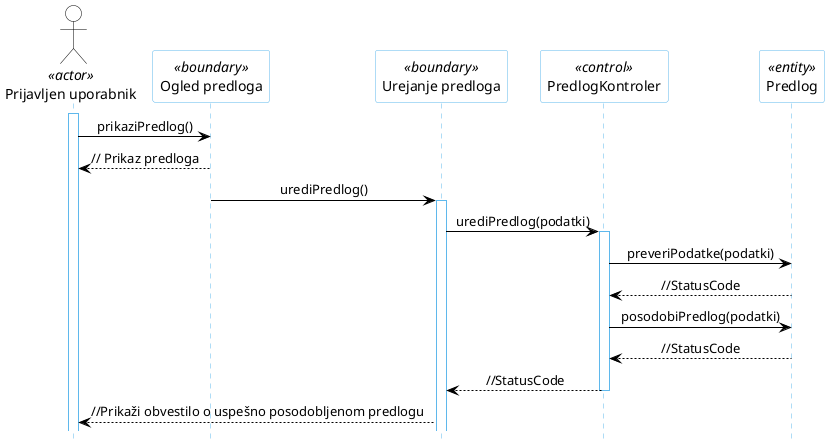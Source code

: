 @startuml
hide footbox

skinparam backgroundcolor transparent
skinparam defaultTextAlignment center
skinparam actorBorderColor black
skinparam actorBackgroundColor white
skinparam arrowColor black  
skinparam sequenceLifeLineBorderColor #5FB8EC
skinparam sequenceParticipantBorderColor #5FB8EC
skinparam sequenceParticipantBackgroundColor white

actor "Prijavljen uporabnik" as U1 <<actor>>

participant "Ogled predloga" as R6 <<boundary>>
participant "Urejanje predloga" as R5 <<boundary>>
participant "PredlogKontroler" as R2 <<control>>
participant "Predlog" as R4 <<entity>>

activate U1
U1 -> R6: prikaziPredlog()
R6 --> U1: // Prikaz predloga
R6 -> R5: urediPredlog()
activate R5
R5 -> R2: urediPredlog(podatki)
activate R2
R2 -> R4: preveriPodatke(podatki)
R4 --> R2: //StatusCode
R2 -> R4: posodobiPredlog(podatki)
R4 --> R2: //StatusCode
R2 --> R5: //StatusCode
deactivate R2
R5 --> U1: //Prikaži obvestilo o uspešno posodobljenom predlogu
@enduml
